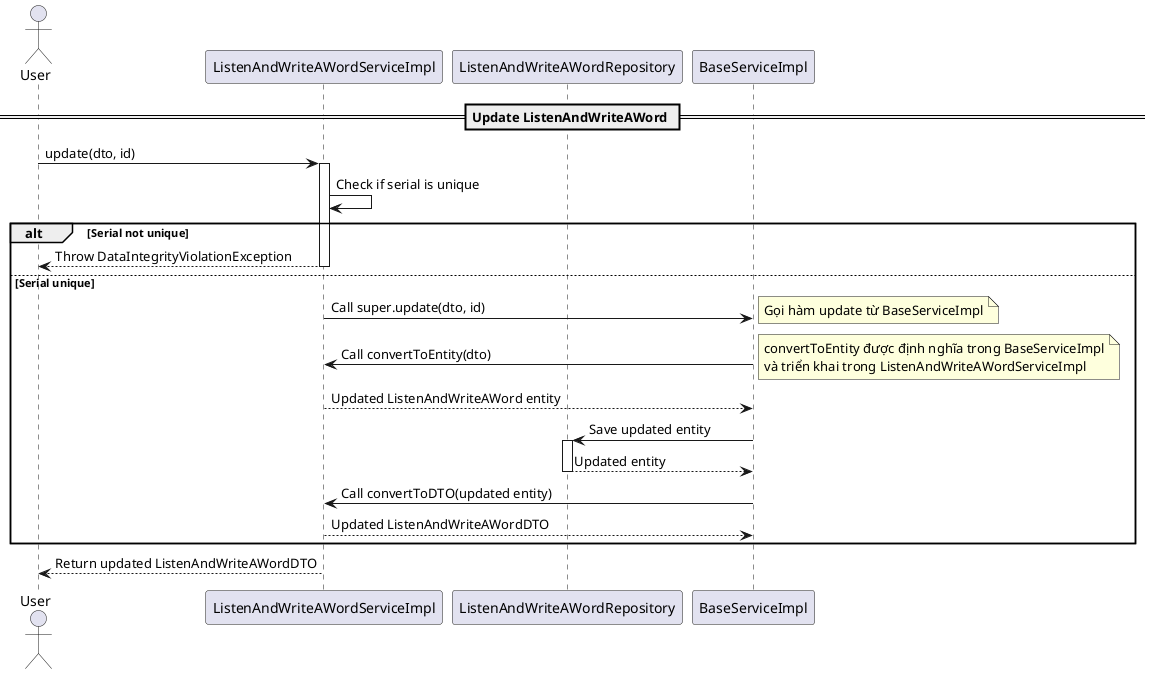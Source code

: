 @startuml UpdateListenAndWriteAWord

actor User
participant "ListenAndWriteAWordServiceImpl" as LWS
participant "ListenAndWriteAWordRepository" as LWR
participant "BaseServiceImpl" as BSI

== Update ListenAndWriteAWord ==
User -> LWS: update(dto, id)
activate LWS

LWS -> LWS: Check if serial is unique
alt Serial not unique
    LWS --> User: Throw DataIntegrityViolationException
    deactivate LWS
else Serial unique
    LWS -> BSI: Call super.update(dto, id)
    note right: Gọi hàm update từ BaseServiceImpl
    BSI -> LWS: Call convertToEntity(dto)
    note right: convertToEntity được định nghĩa trong BaseServiceImpl\nvà triển khai trong ListenAndWriteAWordServiceImpl
    LWS --> BSI: Updated ListenAndWriteAWord entity

    BSI -> LWR: Save updated entity
    activate LWR
    LWR --> BSI: Updated entity
    deactivate LWR

    BSI -> LWS: Call convertToDTO(updated entity)
    LWS --> BSI: Updated ListenAndWriteAWordDTO
end

LWS --> User: Return updated ListenAndWriteAWordDTO
deactivate LWS

@enduml
